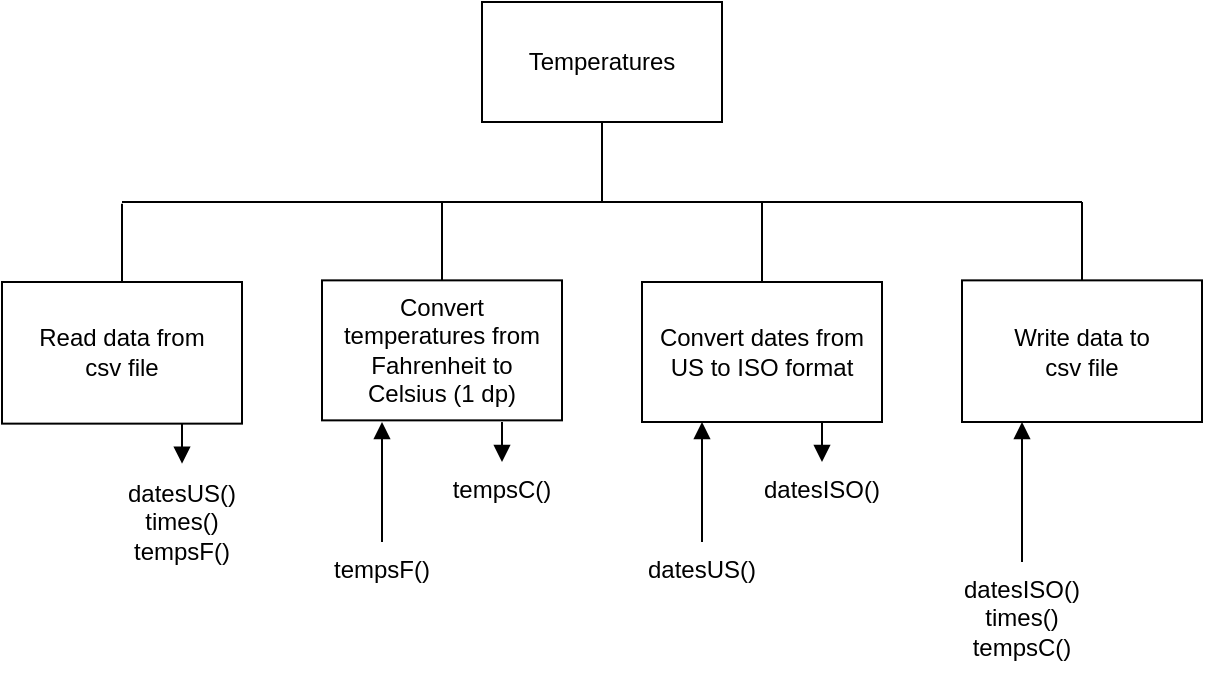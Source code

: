 <mxfile version="24.7.17" pages="3">
  <diagram name="sd" id="lh_9ZSjdZzqyi73AcJHk">
    <mxGraphModel dx="794" dy="519" grid="1" gridSize="10" guides="1" tooltips="1" connect="1" arrows="1" fold="1" page="1" pageScale="1" pageWidth="1169" pageHeight="827" math="0" shadow="0">
      <root>
        <mxCell id="G-fJOfh1Eo4FLukb0Mk1-0" />
        <mxCell id="G-fJOfh1Eo4FLukb0Mk1-1" parent="G-fJOfh1Eo4FLukb0Mk1-0" />
        <mxCell id="j2wHkR6MYX8710po4bL9-6" style="edgeStyle=orthogonalEdgeStyle;rounded=0;orthogonalLoop=1;jettySize=auto;html=1;exitX=0.5;exitY=1;exitDx=0;exitDy=0;endArrow=none;endFill=0;" parent="G-fJOfh1Eo4FLukb0Mk1-1" source="G-fJOfh1Eo4FLukb0Mk1-3" edge="1">
          <mxGeometry relative="1" as="geometry">
            <mxPoint x="420" y="280" as="targetPoint" />
          </mxGeometry>
        </mxCell>
        <mxCell id="G-fJOfh1Eo4FLukb0Mk1-3" value="Temperatures" style="rounded=0;whiteSpace=wrap;html=1;fillColor=default;strokeColor=default;fontColor=default;" parent="G-fJOfh1Eo4FLukb0Mk1-1" vertex="1">
          <mxGeometry x="360" y="180" width="120" height="60" as="geometry" />
        </mxCell>
        <mxCell id="G-fJOfh1Eo4FLukb0Mk1-4" style="edgeStyle=orthogonalEdgeStyle;rounded=0;orthogonalLoop=1;jettySize=auto;html=1;exitX=0.75;exitY=1;exitDx=0;exitDy=0;startArrow=none;startFill=0;endArrow=block;endFill=1;strokeColor=default;labelBackgroundColor=default;fontColor=default;" parent="G-fJOfh1Eo4FLukb0Mk1-1" edge="1">
          <mxGeometry relative="1" as="geometry">
            <mxPoint x="210" y="410.82" as="targetPoint" />
            <mxPoint x="210" y="390.82" as="sourcePoint" />
          </mxGeometry>
        </mxCell>
        <mxCell id="sk0_wfUYIi8O1wOgkIli-2" style="edgeStyle=orthogonalEdgeStyle;rounded=0;orthogonalLoop=1;jettySize=auto;html=1;exitX=0.5;exitY=0;exitDx=0;exitDy=0;labelBackgroundColor=default;fontColor=default;endArrow=none;endFill=0;strokeColor=default;" parent="G-fJOfh1Eo4FLukb0Mk1-1" source="G-fJOfh1Eo4FLukb0Mk1-6" edge="1">
          <mxGeometry relative="1" as="geometry">
            <mxPoint x="180" y="280.82" as="targetPoint" />
          </mxGeometry>
        </mxCell>
        <mxCell id="G-fJOfh1Eo4FLukb0Mk1-6" value="Read data from&lt;div&gt;csv file&lt;/div&gt;" style="rounded=0;whiteSpace=wrap;html=1;strokeColor=default;labelBackgroundColor=default;fontColor=default;spacingLeft=4;spacingRight=4;" parent="G-fJOfh1Eo4FLukb0Mk1-1" vertex="1">
          <mxGeometry x="120" y="320" width="120" height="70.82" as="geometry" />
        </mxCell>
        <mxCell id="G-fJOfh1Eo4FLukb0Mk1-7" value="datesUS()&lt;div&gt;times()&lt;/div&gt;&lt;div&gt;tempsF()&lt;/div&gt;" style="text;html=1;strokeColor=none;fillColor=none;align=center;verticalAlign=top;whiteSpace=wrap;rounded=0;" parent="G-fJOfh1Eo4FLukb0Mk1-1" vertex="1">
          <mxGeometry x="180" y="411.64" width="60" height="59.18" as="geometry" />
        </mxCell>
        <mxCell id="sk0_wfUYIi8O1wOgkIli-1" style="edgeStyle=orthogonalEdgeStyle;rounded=0;orthogonalLoop=1;jettySize=auto;html=1;exitX=0.5;exitY=0;exitDx=0;exitDy=0;labelBackgroundColor=default;fontColor=default;endArrow=none;endFill=0;strokeColor=default;" parent="G-fJOfh1Eo4FLukb0Mk1-1" source="G-fJOfh1Eo4FLukb0Mk1-10" edge="1">
          <mxGeometry relative="1" as="geometry">
            <mxPoint x="660" y="280" as="targetPoint" />
          </mxGeometry>
        </mxCell>
        <mxCell id="NRt5Hg4WPn0tRWVujLKN-1" style="edgeStyle=orthogonalEdgeStyle;rounded=0;orthogonalLoop=1;jettySize=auto;html=1;exitX=0.25;exitY=1;exitDx=0;exitDy=0;entryX=0.5;entryY=0;entryDx=0;entryDy=0;endArrow=none;endFill=0;startArrow=block;startFill=1;" parent="G-fJOfh1Eo4FLukb0Mk1-1" source="G-fJOfh1Eo4FLukb0Mk1-10" edge="1">
          <mxGeometry relative="1" as="geometry">
            <mxPoint x="630" y="460" as="targetPoint" />
          </mxGeometry>
        </mxCell>
        <mxCell id="G-fJOfh1Eo4FLukb0Mk1-10" value="Write data to&lt;div&gt;csv file&lt;/div&gt;" style="rounded=0;whiteSpace=wrap;html=1;strokeColor=default;labelBackgroundColor=default;fontColor=default;spacingLeft=4;spacingRight=4;" parent="G-fJOfh1Eo4FLukb0Mk1-1" vertex="1">
          <mxGeometry x="600" y="319.18" width="120" height="70.82" as="geometry" />
        </mxCell>
        <mxCell id="G-fJOfh1Eo4FLukb0Mk1-11" value="tempsF()" style="text;html=1;strokeColor=none;fillColor=none;align=center;verticalAlign=top;whiteSpace=wrap;rounded=0;fontColor=default;" parent="G-fJOfh1Eo4FLukb0Mk1-1" vertex="1">
          <mxGeometry x="280" y="450" width="60" height="30" as="geometry" />
        </mxCell>
        <mxCell id="G-fJOfh1Eo4FLukb0Mk1-12" value="" style="endArrow=none;html=1;strokeColor=default;labelBackgroundColor=default;fontColor=default;" parent="G-fJOfh1Eo4FLukb0Mk1-1" edge="1">
          <mxGeometry width="50" height="50" relative="1" as="geometry">
            <mxPoint x="180" y="280" as="sourcePoint" />
            <mxPoint x="660" y="280" as="targetPoint" />
          </mxGeometry>
        </mxCell>
        <mxCell id="G-fJOfh1Eo4FLukb0Mk1-13" style="edgeStyle=orthogonalEdgeStyle;rounded=0;orthogonalLoop=1;jettySize=auto;html=1;exitX=0.75;exitY=1;exitDx=0;exitDy=0;endArrow=block;endFill=1;fontColor=default;" parent="G-fJOfh1Eo4FLukb0Mk1-1" edge="1">
          <mxGeometry relative="1" as="geometry">
            <mxPoint x="370" y="410" as="targetPoint" />
            <mxPoint x="370" y="390" as="sourcePoint" />
          </mxGeometry>
        </mxCell>
        <mxCell id="G-fJOfh1Eo4FLukb0Mk1-14" style="edgeStyle=orthogonalEdgeStyle;rounded=0;orthogonalLoop=1;jettySize=auto;html=1;exitX=0.25;exitY=1;exitDx=0;exitDy=0;endArrow=none;endFill=0;startArrow=block;startFill=1;fontColor=default;" parent="G-fJOfh1Eo4FLukb0Mk1-1" edge="1">
          <mxGeometry relative="1" as="geometry">
            <mxPoint x="310" y="450" as="targetPoint" />
            <mxPoint x="310" y="390" as="sourcePoint" />
          </mxGeometry>
        </mxCell>
        <mxCell id="j2wHkR6MYX8710po4bL9-7" style="edgeStyle=orthogonalEdgeStyle;rounded=0;orthogonalLoop=1;jettySize=auto;html=1;exitX=0.5;exitY=0;exitDx=0;exitDy=0;endArrow=none;endFill=0;" parent="G-fJOfh1Eo4FLukb0Mk1-1" source="G-fJOfh1Eo4FLukb0Mk1-15" edge="1">
          <mxGeometry relative="1" as="geometry">
            <mxPoint x="340" y="280" as="targetPoint" />
          </mxGeometry>
        </mxCell>
        <mxCell id="G-fJOfh1Eo4FLukb0Mk1-15" value="Convert temperatures from Fahrenheit to Celsius (1 dp)" style="rounded=0;whiteSpace=wrap;html=1;fontColor=default;spacingLeft=4;spacingRight=4;" parent="G-fJOfh1Eo4FLukb0Mk1-1" vertex="1">
          <mxGeometry x="280" y="319.18" width="120" height="70" as="geometry" />
        </mxCell>
        <mxCell id="G-fJOfh1Eo4FLukb0Mk1-16" value="tempsC()" style="text;html=1;strokeColor=none;fillColor=none;align=center;verticalAlign=top;whiteSpace=wrap;rounded=0;fontColor=default;" parent="G-fJOfh1Eo4FLukb0Mk1-1" vertex="1">
          <mxGeometry x="340" y="410" width="60" height="30" as="geometry" />
        </mxCell>
        <mxCell id="j2wHkR6MYX8710po4bL9-1" style="edgeStyle=orthogonalEdgeStyle;rounded=0;orthogonalLoop=1;jettySize=auto;html=1;exitX=0.25;exitY=1;exitDx=0;exitDy=0;endArrow=none;endFill=0;startArrow=block;startFill=1;" parent="G-fJOfh1Eo4FLukb0Mk1-1" source="j2wHkR6MYX8710po4bL9-0" edge="1">
          <mxGeometry relative="1" as="geometry">
            <mxPoint x="470" y="450" as="targetPoint" />
          </mxGeometry>
        </mxCell>
        <mxCell id="j2wHkR6MYX8710po4bL9-2" style="edgeStyle=orthogonalEdgeStyle;rounded=0;orthogonalLoop=1;jettySize=auto;html=1;exitX=0.75;exitY=1;exitDx=0;exitDy=0;endArrow=block;endFill=1;" parent="G-fJOfh1Eo4FLukb0Mk1-1" source="j2wHkR6MYX8710po4bL9-0" edge="1">
          <mxGeometry relative="1" as="geometry">
            <mxPoint x="530" y="410" as="targetPoint" />
          </mxGeometry>
        </mxCell>
        <mxCell id="j2wHkR6MYX8710po4bL9-8" style="edgeStyle=orthogonalEdgeStyle;rounded=0;orthogonalLoop=1;jettySize=auto;html=1;exitX=0.5;exitY=0;exitDx=0;exitDy=0;endArrow=none;endFill=0;" parent="G-fJOfh1Eo4FLukb0Mk1-1" source="j2wHkR6MYX8710po4bL9-0" edge="1">
          <mxGeometry relative="1" as="geometry">
            <mxPoint x="500" y="280" as="targetPoint" />
          </mxGeometry>
        </mxCell>
        <mxCell id="j2wHkR6MYX8710po4bL9-0" value="Convert dates from US to ISO format" style="rounded=0;whiteSpace=wrap;html=1;fontColor=default;spacingLeft=4;spacingRight=4;" parent="G-fJOfh1Eo4FLukb0Mk1-1" vertex="1">
          <mxGeometry x="440" y="320" width="120" height="70" as="geometry" />
        </mxCell>
        <mxCell id="j2wHkR6MYX8710po4bL9-3" value="datesUS()" style="text;html=1;strokeColor=none;fillColor=none;align=center;verticalAlign=top;whiteSpace=wrap;rounded=0;fontColor=default;" parent="G-fJOfh1Eo4FLukb0Mk1-1" vertex="1">
          <mxGeometry x="440" y="450" width="60" height="30" as="geometry" />
        </mxCell>
        <mxCell id="j2wHkR6MYX8710po4bL9-5" value="datesISO()" style="text;html=1;strokeColor=none;fillColor=none;align=center;verticalAlign=top;whiteSpace=wrap;rounded=0;fontColor=default;" parent="G-fJOfh1Eo4FLukb0Mk1-1" vertex="1">
          <mxGeometry x="500" y="410" width="60" height="30" as="geometry" />
        </mxCell>
        <mxCell id="j2wHkR6MYX8710po4bL9-10" value="&lt;span style=&quot;background-color: rgb(255, 255, 255);&quot;&gt;datesISO()&lt;/span&gt;&lt;div&gt;times()&lt;/div&gt;&lt;div&gt;tempsC()&lt;/div&gt;" style="text;html=1;align=center;verticalAlign=top;whiteSpace=wrap;rounded=0;" parent="G-fJOfh1Eo4FLukb0Mk1-1" vertex="1">
          <mxGeometry x="600" y="460" width="60" height="60" as="geometry" />
        </mxCell>
      </root>
    </mxGraphModel>
  </diagram>
  <diagram name="sd2" id="gJkI7NoWUgDvROouGlmv">
    <mxGraphModel dx="794" dy="519" grid="1" gridSize="10" guides="1" tooltips="1" connect="1" arrows="1" fold="1" page="1" pageScale="1" pageWidth="1169" pageHeight="827" math="0" shadow="0">
      <root>
        <mxCell id="4M8uOC0VbAmZNsjh5Trg-0" />
        <mxCell id="4M8uOC0VbAmZNsjh5Trg-1" parent="4M8uOC0VbAmZNsjh5Trg-0" />
        <mxCell id="4M8uOC0VbAmZNsjh5Trg-2" style="edgeStyle=orthogonalEdgeStyle;rounded=0;orthogonalLoop=1;jettySize=auto;html=1;exitX=0.5;exitY=1;exitDx=0;exitDy=0;endArrow=none;endFill=0;" parent="4M8uOC0VbAmZNsjh5Trg-1" source="4M8uOC0VbAmZNsjh5Trg-3" edge="1">
          <mxGeometry relative="1" as="geometry">
            <mxPoint x="500" y="280" as="targetPoint" />
          </mxGeometry>
        </mxCell>
        <mxCell id="4M8uOC0VbAmZNsjh5Trg-3" value="Temperatures" style="rounded=0;whiteSpace=wrap;html=1;fillColor=default;strokeColor=default;fontColor=default;" parent="4M8uOC0VbAmZNsjh5Trg-1" vertex="1">
          <mxGeometry x="440" y="180" width="120" height="60" as="geometry" />
        </mxCell>
        <mxCell id="4M8uOC0VbAmZNsjh5Trg-4" style="edgeStyle=orthogonalEdgeStyle;rounded=0;orthogonalLoop=1;jettySize=auto;html=1;exitX=0.75;exitY=1;exitDx=0;exitDy=0;startArrow=none;startFill=0;endArrow=block;endFill=1;strokeColor=default;labelBackgroundColor=default;fontColor=default;" parent="4M8uOC0VbAmZNsjh5Trg-1" edge="1">
          <mxGeometry relative="1" as="geometry">
            <mxPoint x="210" y="410.82" as="targetPoint" />
            <mxPoint x="210" y="390.82" as="sourcePoint" />
          </mxGeometry>
        </mxCell>
        <mxCell id="4M8uOC0VbAmZNsjh5Trg-5" style="edgeStyle=orthogonalEdgeStyle;rounded=0;orthogonalLoop=1;jettySize=auto;html=1;exitX=0.5;exitY=0;exitDx=0;exitDy=0;labelBackgroundColor=default;fontColor=default;endArrow=none;endFill=0;strokeColor=default;" parent="4M8uOC0VbAmZNsjh5Trg-1" source="4M8uOC0VbAmZNsjh5Trg-6" edge="1">
          <mxGeometry relative="1" as="geometry">
            <mxPoint x="180" y="280.82" as="targetPoint" />
          </mxGeometry>
        </mxCell>
        <mxCell id="4M8uOC0VbAmZNsjh5Trg-6" value="Read data from&lt;div&gt;csv file&lt;/div&gt;" style="rounded=0;whiteSpace=wrap;html=1;strokeColor=default;labelBackgroundColor=default;fontColor=default;spacingLeft=4;spacingRight=4;" parent="4M8uOC0VbAmZNsjh5Trg-1" vertex="1">
          <mxGeometry x="120" y="320" width="120" height="70.82" as="geometry" />
        </mxCell>
        <mxCell id="4M8uOC0VbAmZNsjh5Trg-7" value="hourlyValues(dateUS, time, tempF)" style="text;html=1;strokeColor=none;fillColor=none;align=center;verticalAlign=top;whiteSpace=wrap;rounded=0;" parent="4M8uOC0VbAmZNsjh5Trg-1" vertex="1">
          <mxGeometry x="110" y="411.64" width="200" height="28.36" as="geometry" />
        </mxCell>
        <mxCell id="4M8uOC0VbAmZNsjh5Trg-8" style="edgeStyle=orthogonalEdgeStyle;rounded=0;orthogonalLoop=1;jettySize=auto;html=1;exitX=0.5;exitY=0;exitDx=0;exitDy=0;labelBackgroundColor=default;fontColor=default;endArrow=none;endFill=0;strokeColor=default;" parent="4M8uOC0VbAmZNsjh5Trg-1" source="4M8uOC0VbAmZNsjh5Trg-10" edge="1">
          <mxGeometry relative="1" as="geometry">
            <mxPoint x="820" y="280" as="targetPoint" />
          </mxGeometry>
        </mxCell>
        <mxCell id="4M8uOC0VbAmZNsjh5Trg-9" style="edgeStyle=orthogonalEdgeStyle;rounded=0;orthogonalLoop=1;jettySize=auto;html=1;exitX=0.25;exitY=1;exitDx=0;exitDy=0;entryX=0.5;entryY=0;entryDx=0;entryDy=0;endArrow=none;endFill=0;startArrow=block;startFill=1;" parent="4M8uOC0VbAmZNsjh5Trg-1" source="4M8uOC0VbAmZNsjh5Trg-10" edge="1">
          <mxGeometry relative="1" as="geometry">
            <mxPoint x="790" y="460" as="targetPoint" />
          </mxGeometry>
        </mxCell>
        <mxCell id="4M8uOC0VbAmZNsjh5Trg-10" value="Write data to&lt;div&gt;csv file&lt;/div&gt;" style="rounded=0;whiteSpace=wrap;html=1;strokeColor=default;labelBackgroundColor=default;fontColor=default;spacingLeft=4;spacingRight=4;" parent="4M8uOC0VbAmZNsjh5Trg-1" vertex="1">
          <mxGeometry x="760" y="319.18" width="120" height="70.82" as="geometry" />
        </mxCell>
        <mxCell id="4M8uOC0VbAmZNsjh5Trg-11" value="hourlyValues(dateUS, time, tempF)" style="text;html=1;strokeColor=none;fillColor=none;align=center;verticalAlign=top;whiteSpace=wrap;rounded=0;fontColor=default;" parent="4M8uOC0VbAmZNsjh5Trg-1" vertex="1">
          <mxGeometry x="210" y="450" width="200" height="30" as="geometry" />
        </mxCell>
        <mxCell id="4M8uOC0VbAmZNsjh5Trg-12" value="" style="endArrow=none;html=1;strokeColor=default;labelBackgroundColor=default;fontColor=default;" parent="4M8uOC0VbAmZNsjh5Trg-1" edge="1">
          <mxGeometry width="50" height="50" relative="1" as="geometry">
            <mxPoint x="180" y="280" as="sourcePoint" />
            <mxPoint x="820" y="280" as="targetPoint" />
          </mxGeometry>
        </mxCell>
        <mxCell id="4M8uOC0VbAmZNsjh5Trg-13" style="edgeStyle=orthogonalEdgeStyle;rounded=0;orthogonalLoop=1;jettySize=auto;html=1;exitX=0.75;exitY=1;exitDx=0;exitDy=0;endArrow=block;endFill=1;fontColor=default;" parent="4M8uOC0VbAmZNsjh5Trg-1" edge="1">
          <mxGeometry relative="1" as="geometry">
            <mxPoint x="370" y="410" as="targetPoint" />
            <mxPoint x="370" y="390" as="sourcePoint" />
          </mxGeometry>
        </mxCell>
        <mxCell id="4M8uOC0VbAmZNsjh5Trg-14" style="edgeStyle=orthogonalEdgeStyle;rounded=0;orthogonalLoop=1;jettySize=auto;html=1;exitX=0.25;exitY=1;exitDx=0;exitDy=0;endArrow=none;endFill=0;startArrow=block;startFill=1;fontColor=default;" parent="4M8uOC0VbAmZNsjh5Trg-1" edge="1">
          <mxGeometry relative="1" as="geometry">
            <mxPoint x="310" y="450" as="targetPoint" />
            <mxPoint x="310" y="390" as="sourcePoint" />
          </mxGeometry>
        </mxCell>
        <mxCell id="4M8uOC0VbAmZNsjh5Trg-15" style="edgeStyle=orthogonalEdgeStyle;rounded=0;orthogonalLoop=1;jettySize=auto;html=1;exitX=0.5;exitY=0;exitDx=0;exitDy=0;endArrow=none;endFill=0;" parent="4M8uOC0VbAmZNsjh5Trg-1" source="4M8uOC0VbAmZNsjh5Trg-16" edge="1">
          <mxGeometry relative="1" as="geometry">
            <mxPoint x="340" y="280" as="targetPoint" />
          </mxGeometry>
        </mxCell>
        <mxCell id="4M8uOC0VbAmZNsjh5Trg-16" value="Convert temperatures from Fahrenheit to Celsius (1 dp)" style="rounded=0;whiteSpace=wrap;html=1;fontColor=default;spacingLeft=4;spacingRight=4;" parent="4M8uOC0VbAmZNsjh5Trg-1" vertex="1">
          <mxGeometry x="280" y="319.18" width="120" height="70" as="geometry" />
        </mxCell>
        <mxCell id="4M8uOC0VbAmZNsjh5Trg-17" value="tempsC()" style="text;html=1;strokeColor=none;fillColor=none;align=center;verticalAlign=top;whiteSpace=wrap;rounded=0;fontColor=default;" parent="4M8uOC0VbAmZNsjh5Trg-1" vertex="1">
          <mxGeometry x="340" y="410" width="60" height="30" as="geometry" />
        </mxCell>
        <mxCell id="4M8uOC0VbAmZNsjh5Trg-18" style="edgeStyle=orthogonalEdgeStyle;rounded=0;orthogonalLoop=1;jettySize=auto;html=1;exitX=0.25;exitY=1;exitDx=0;exitDy=0;endArrow=none;endFill=0;startArrow=block;startFill=1;" parent="4M8uOC0VbAmZNsjh5Trg-1" source="4M8uOC0VbAmZNsjh5Trg-21" edge="1">
          <mxGeometry relative="1" as="geometry">
            <mxPoint x="470" y="480" as="targetPoint" />
          </mxGeometry>
        </mxCell>
        <mxCell id="4M8uOC0VbAmZNsjh5Trg-19" style="edgeStyle=orthogonalEdgeStyle;rounded=0;orthogonalLoop=1;jettySize=auto;html=1;exitX=0.75;exitY=1;exitDx=0;exitDy=0;endArrow=block;endFill=1;" parent="4M8uOC0VbAmZNsjh5Trg-1" source="4M8uOC0VbAmZNsjh5Trg-21" edge="1">
          <mxGeometry relative="1" as="geometry">
            <mxPoint x="530" y="410" as="targetPoint" />
          </mxGeometry>
        </mxCell>
        <mxCell id="4M8uOC0VbAmZNsjh5Trg-20" style="edgeStyle=orthogonalEdgeStyle;rounded=0;orthogonalLoop=1;jettySize=auto;html=1;exitX=0.5;exitY=0;exitDx=0;exitDy=0;endArrow=none;endFill=0;" parent="4M8uOC0VbAmZNsjh5Trg-1" source="4M8uOC0VbAmZNsjh5Trg-21" edge="1">
          <mxGeometry relative="1" as="geometry">
            <mxPoint x="500" y="280" as="targetPoint" />
          </mxGeometry>
        </mxCell>
        <mxCell id="4M8uOC0VbAmZNsjh5Trg-21" value="Convert dates from US to ISO format" style="rounded=0;whiteSpace=wrap;html=1;fontColor=default;spacingLeft=4;spacingRight=4;" parent="4M8uOC0VbAmZNsjh5Trg-1" vertex="1">
          <mxGeometry x="440" y="320" width="120" height="70" as="geometry" />
        </mxCell>
        <mxCell id="4M8uOC0VbAmZNsjh5Trg-22" value="hourlyValues(dateUS, time, tempF)" style="text;html=1;strokeColor=none;fillColor=none;align=center;verticalAlign=top;whiteSpace=wrap;rounded=0;fontColor=default;" parent="4M8uOC0VbAmZNsjh5Trg-1" vertex="1">
          <mxGeometry x="370" y="480" width="200" height="30" as="geometry" />
        </mxCell>
        <mxCell id="4M8uOC0VbAmZNsjh5Trg-23" value="datesISO()" style="text;html=1;strokeColor=none;fillColor=none;align=center;verticalAlign=top;whiteSpace=wrap;rounded=0;fontColor=default;" parent="4M8uOC0VbAmZNsjh5Trg-1" vertex="1">
          <mxGeometry x="500" y="410" width="60" height="30" as="geometry" />
        </mxCell>
        <mxCell id="4M8uOC0VbAmZNsjh5Trg-24" value="&lt;span style=&quot;background-color: rgb(255, 255, 255);&quot;&gt;datesISO()&lt;/span&gt;&lt;div&gt;times()&lt;/div&gt;&lt;div&gt;tempsC()&lt;/div&gt;" style="text;html=1;align=center;verticalAlign=top;whiteSpace=wrap;rounded=0;" parent="4M8uOC0VbAmZNsjh5Trg-1" vertex="1">
          <mxGeometry x="760" y="460" width="60" height="60" as="geometry" />
        </mxCell>
        <mxCell id="DfVuXbKDSlaz79RYDZ5v-0" style="edgeStyle=orthogonalEdgeStyle;rounded=0;orthogonalLoop=1;jettySize=auto;html=1;exitX=0.25;exitY=1;exitDx=0;exitDy=0;endArrow=none;endFill=0;startArrow=block;startFill=1;" parent="4M8uOC0VbAmZNsjh5Trg-1" source="DfVuXbKDSlaz79RYDZ5v-2" edge="1">
          <mxGeometry relative="1" as="geometry">
            <mxPoint x="630" y="450" as="targetPoint" />
          </mxGeometry>
        </mxCell>
        <mxCell id="DfVuXbKDSlaz79RYDZ5v-1" style="edgeStyle=orthogonalEdgeStyle;rounded=0;orthogonalLoop=1;jettySize=auto;html=1;exitX=0.75;exitY=1;exitDx=0;exitDy=0;endArrow=block;endFill=1;" parent="4M8uOC0VbAmZNsjh5Trg-1" source="DfVuXbKDSlaz79RYDZ5v-2" edge="1">
          <mxGeometry relative="1" as="geometry">
            <mxPoint x="690" y="410" as="targetPoint" />
          </mxGeometry>
        </mxCell>
        <mxCell id="DfVuXbKDSlaz79RYDZ5v-2" value="Extract times" style="rounded=0;whiteSpace=wrap;html=1;fontColor=default;spacingLeft=4;spacingRight=4;" parent="4M8uOC0VbAmZNsjh5Trg-1" vertex="1">
          <mxGeometry x="600" y="320" width="120" height="70" as="geometry" />
        </mxCell>
        <mxCell id="DfVuXbKDSlaz79RYDZ5v-3" value="hourlyValues(dateUS, time, tempF)" style="text;html=1;strokeColor=none;fillColor=none;align=center;verticalAlign=top;whiteSpace=wrap;rounded=0;fontColor=default;" parent="4M8uOC0VbAmZNsjh5Trg-1" vertex="1">
          <mxGeometry x="530" y="450" width="200" height="30" as="geometry" />
        </mxCell>
        <mxCell id="DfVuXbKDSlaz79RYDZ5v-4" value="times()" style="text;html=1;strokeColor=none;fillColor=none;align=center;verticalAlign=top;whiteSpace=wrap;rounded=0;fontColor=default;" parent="4M8uOC0VbAmZNsjh5Trg-1" vertex="1">
          <mxGeometry x="660" y="410" width="60" height="30" as="geometry" />
        </mxCell>
      </root>
    </mxGraphModel>
  </diagram>
  <diagram name="sd11" id="sMDaKSpsDboRaFfeyftR">
    <mxGraphModel dx="794" dy="519" grid="1" gridSize="10" guides="1" tooltips="1" connect="1" arrows="1" fold="1" page="1" pageScale="1" pageWidth="1169" pageHeight="827" math="0" shadow="0">
      <root>
        <mxCell id="DJ6xhzKPnjsRem51A2kO-0" />
        <mxCell id="DJ6xhzKPnjsRem51A2kO-1" parent="DJ6xhzKPnjsRem51A2kO-0" />
        <mxCell id="DJ6xhzKPnjsRem51A2kO-2" style="edgeStyle=orthogonalEdgeStyle;rounded=0;orthogonalLoop=1;jettySize=auto;html=1;exitX=0.5;exitY=1;exitDx=0;exitDy=0;entryX=0.5;entryY=0;entryDx=0;entryDy=0;labelBackgroundColor=default;fontColor=default;strokeColor=default;endArrow=none;endFill=0;" parent="DJ6xhzKPnjsRem51A2kO-1" source="DJ6xhzKPnjsRem51A2kO-3" target="DJ6xhzKPnjsRem51A2kO-15" edge="1">
          <mxGeometry relative="1" as="geometry" />
        </mxCell>
        <mxCell id="DJ6xhzKPnjsRem51A2kO-3" value="Temperatures" style="rounded=0;whiteSpace=wrap;html=1;fillColor=default;strokeColor=default;fontColor=default;" parent="DJ6xhzKPnjsRem51A2kO-1" vertex="1">
          <mxGeometry x="400" y="180" width="120" height="60" as="geometry" />
        </mxCell>
        <mxCell id="DJ6xhzKPnjsRem51A2kO-4" style="edgeStyle=orthogonalEdgeStyle;rounded=0;orthogonalLoop=1;jettySize=auto;html=1;exitX=0.75;exitY=1;exitDx=0;exitDy=0;startArrow=none;startFill=0;endArrow=block;endFill=1;strokeColor=default;labelBackgroundColor=default;fontColor=default;" parent="DJ6xhzKPnjsRem51A2kO-1" edge="1">
          <mxGeometry relative="1" as="geometry">
            <mxPoint x="290" y="410" as="targetPoint" />
            <mxPoint x="290" y="390.0" as="sourcePoint" />
          </mxGeometry>
        </mxCell>
        <mxCell id="DJ6xhzKPnjsRem51A2kO-5" style="edgeStyle=orthogonalEdgeStyle;rounded=0;orthogonalLoop=1;jettySize=auto;html=1;exitX=0.5;exitY=0;exitDx=0;exitDy=0;labelBackgroundColor=default;fontColor=default;endArrow=none;endFill=0;strokeColor=default;" parent="DJ6xhzKPnjsRem51A2kO-1" source="DJ6xhzKPnjsRem51A2kO-6" edge="1">
          <mxGeometry relative="1" as="geometry">
            <mxPoint x="260" y="280" as="targetPoint" />
          </mxGeometry>
        </mxCell>
        <mxCell id="DJ6xhzKPnjsRem51A2kO-6" value="Read data from&lt;div&gt;csv file&lt;/div&gt;" style="rounded=0;whiteSpace=wrap;html=1;strokeColor=default;labelBackgroundColor=default;fontColor=default;spacingLeft=4;spacingRight=4;" parent="DJ6xhzKPnjsRem51A2kO-1" vertex="1">
          <mxGeometry x="200" y="319.18" width="120" height="70.82" as="geometry" />
        </mxCell>
        <mxCell id="DJ6xhzKPnjsRem51A2kO-7" value="dates(), times(), tempFs()" style="text;html=1;strokeColor=none;fillColor=none;align=center;verticalAlign=middle;whiteSpace=wrap;rounded=0;" parent="DJ6xhzKPnjsRem51A2kO-1" vertex="1">
          <mxGeometry x="220" y="414" width="140" height="20" as="geometry" />
        </mxCell>
        <mxCell id="DJ6xhzKPnjsRem51A2kO-8" style="edgeStyle=orthogonalEdgeStyle;rounded=0;orthogonalLoop=1;jettySize=auto;html=1;exitX=0.5;exitY=0;exitDx=0;exitDy=0;labelBackgroundColor=default;fontColor=default;endArrow=none;endFill=0;strokeColor=default;" parent="DJ6xhzKPnjsRem51A2kO-1" source="DJ6xhzKPnjsRem51A2kO-10" edge="1">
          <mxGeometry relative="1" as="geometry">
            <mxPoint x="660" y="280" as="targetPoint" />
          </mxGeometry>
        </mxCell>
        <mxCell id="DJ6xhzKPnjsRem51A2kO-9" style="edgeStyle=orthogonalEdgeStyle;rounded=0;orthogonalLoop=1;jettySize=auto;html=1;exitX=0.25;exitY=1;exitDx=0;exitDy=0;entryX=0.5;entryY=0;entryDx=0;entryDy=0;endArrow=none;endFill=0;startArrow=block;startFill=1;" parent="DJ6xhzKPnjsRem51A2kO-1" source="DJ6xhzKPnjsRem51A2kO-10" target="DJ6xhzKPnjsRem51A2kO-17" edge="1">
          <mxGeometry relative="1" as="geometry" />
        </mxCell>
        <mxCell id="DJ6xhzKPnjsRem51A2kO-10" value="Write data to&lt;div&gt;txt file&lt;/div&gt;" style="rounded=0;whiteSpace=wrap;html=1;strokeColor=default;labelBackgroundColor=default;fontColor=default;spacingLeft=4;spacingRight=4;" parent="DJ6xhzKPnjsRem51A2kO-1" vertex="1">
          <mxGeometry x="600" y="319.18" width="120" height="70.82" as="geometry" />
        </mxCell>
        <mxCell id="DJ6xhzKPnjsRem51A2kO-11" value="tempFs()" style="text;html=1;strokeColor=none;fillColor=none;align=center;verticalAlign=middle;whiteSpace=wrap;rounded=0;fontColor=default;" parent="DJ6xhzKPnjsRem51A2kO-1" vertex="1">
          <mxGeometry x="400" y="450.82" width="60" height="20" as="geometry" />
        </mxCell>
        <mxCell id="DJ6xhzKPnjsRem51A2kO-12" value="" style="endArrow=none;html=1;strokeColor=default;labelBackgroundColor=default;fontColor=default;" parent="DJ6xhzKPnjsRem51A2kO-1" edge="1">
          <mxGeometry width="50" height="50" relative="1" as="geometry">
            <mxPoint x="260" y="280" as="sourcePoint" />
            <mxPoint x="660" y="280" as="targetPoint" />
          </mxGeometry>
        </mxCell>
        <mxCell id="DJ6xhzKPnjsRem51A2kO-13" style="edgeStyle=orthogonalEdgeStyle;rounded=0;orthogonalLoop=1;jettySize=auto;html=1;exitX=0.75;exitY=1;exitDx=0;exitDy=0;endArrow=block;endFill=1;fontColor=default;" parent="DJ6xhzKPnjsRem51A2kO-1" edge="1">
          <mxGeometry relative="1" as="geometry">
            <mxPoint x="490" y="410.82" as="targetPoint" />
            <mxPoint x="490" y="390.82" as="sourcePoint" />
          </mxGeometry>
        </mxCell>
        <mxCell id="DJ6xhzKPnjsRem51A2kO-14" style="edgeStyle=orthogonalEdgeStyle;rounded=0;orthogonalLoop=1;jettySize=auto;html=1;exitX=0.25;exitY=1;exitDx=0;exitDy=0;endArrow=none;endFill=0;startArrow=block;startFill=1;fontColor=default;" parent="DJ6xhzKPnjsRem51A2kO-1" edge="1">
          <mxGeometry relative="1" as="geometry">
            <mxPoint x="430" y="450.82" as="targetPoint" />
            <mxPoint x="430" y="390.82" as="sourcePoint" />
          </mxGeometry>
        </mxCell>
        <mxCell id="DJ6xhzKPnjsRem51A2kO-15" value="Convert temperatures from Fahrenheit to Celsius (1 dp)" style="rounded=0;whiteSpace=wrap;html=1;fontColor=default;spacingLeft=4;spacingRight=4;" parent="DJ6xhzKPnjsRem51A2kO-1" vertex="1">
          <mxGeometry x="400" y="320" width="120" height="70" as="geometry" />
        </mxCell>
        <mxCell id="DJ6xhzKPnjsRem51A2kO-16" value="tempCs()" style="text;html=1;strokeColor=none;fillColor=none;align=center;verticalAlign=middle;whiteSpace=wrap;rounded=0;fontColor=default;" parent="DJ6xhzKPnjsRem51A2kO-1" vertex="1">
          <mxGeometry x="465" y="410.82" width="50" height="20" as="geometry" />
        </mxCell>
        <mxCell id="DJ6xhzKPnjsRem51A2kO-17" value="dates(), times(), tempCs()" style="text;html=1;strokeColor=none;fillColor=none;align=center;verticalAlign=middle;whiteSpace=wrap;rounded=0;fontColor=default;labelBackgroundColor=default;" parent="DJ6xhzKPnjsRem51A2kO-1" vertex="1">
          <mxGeometry x="560" y="450.82" width="140" height="20" as="geometry" />
        </mxCell>
      </root>
    </mxGraphModel>
  </diagram>
</mxfile>
